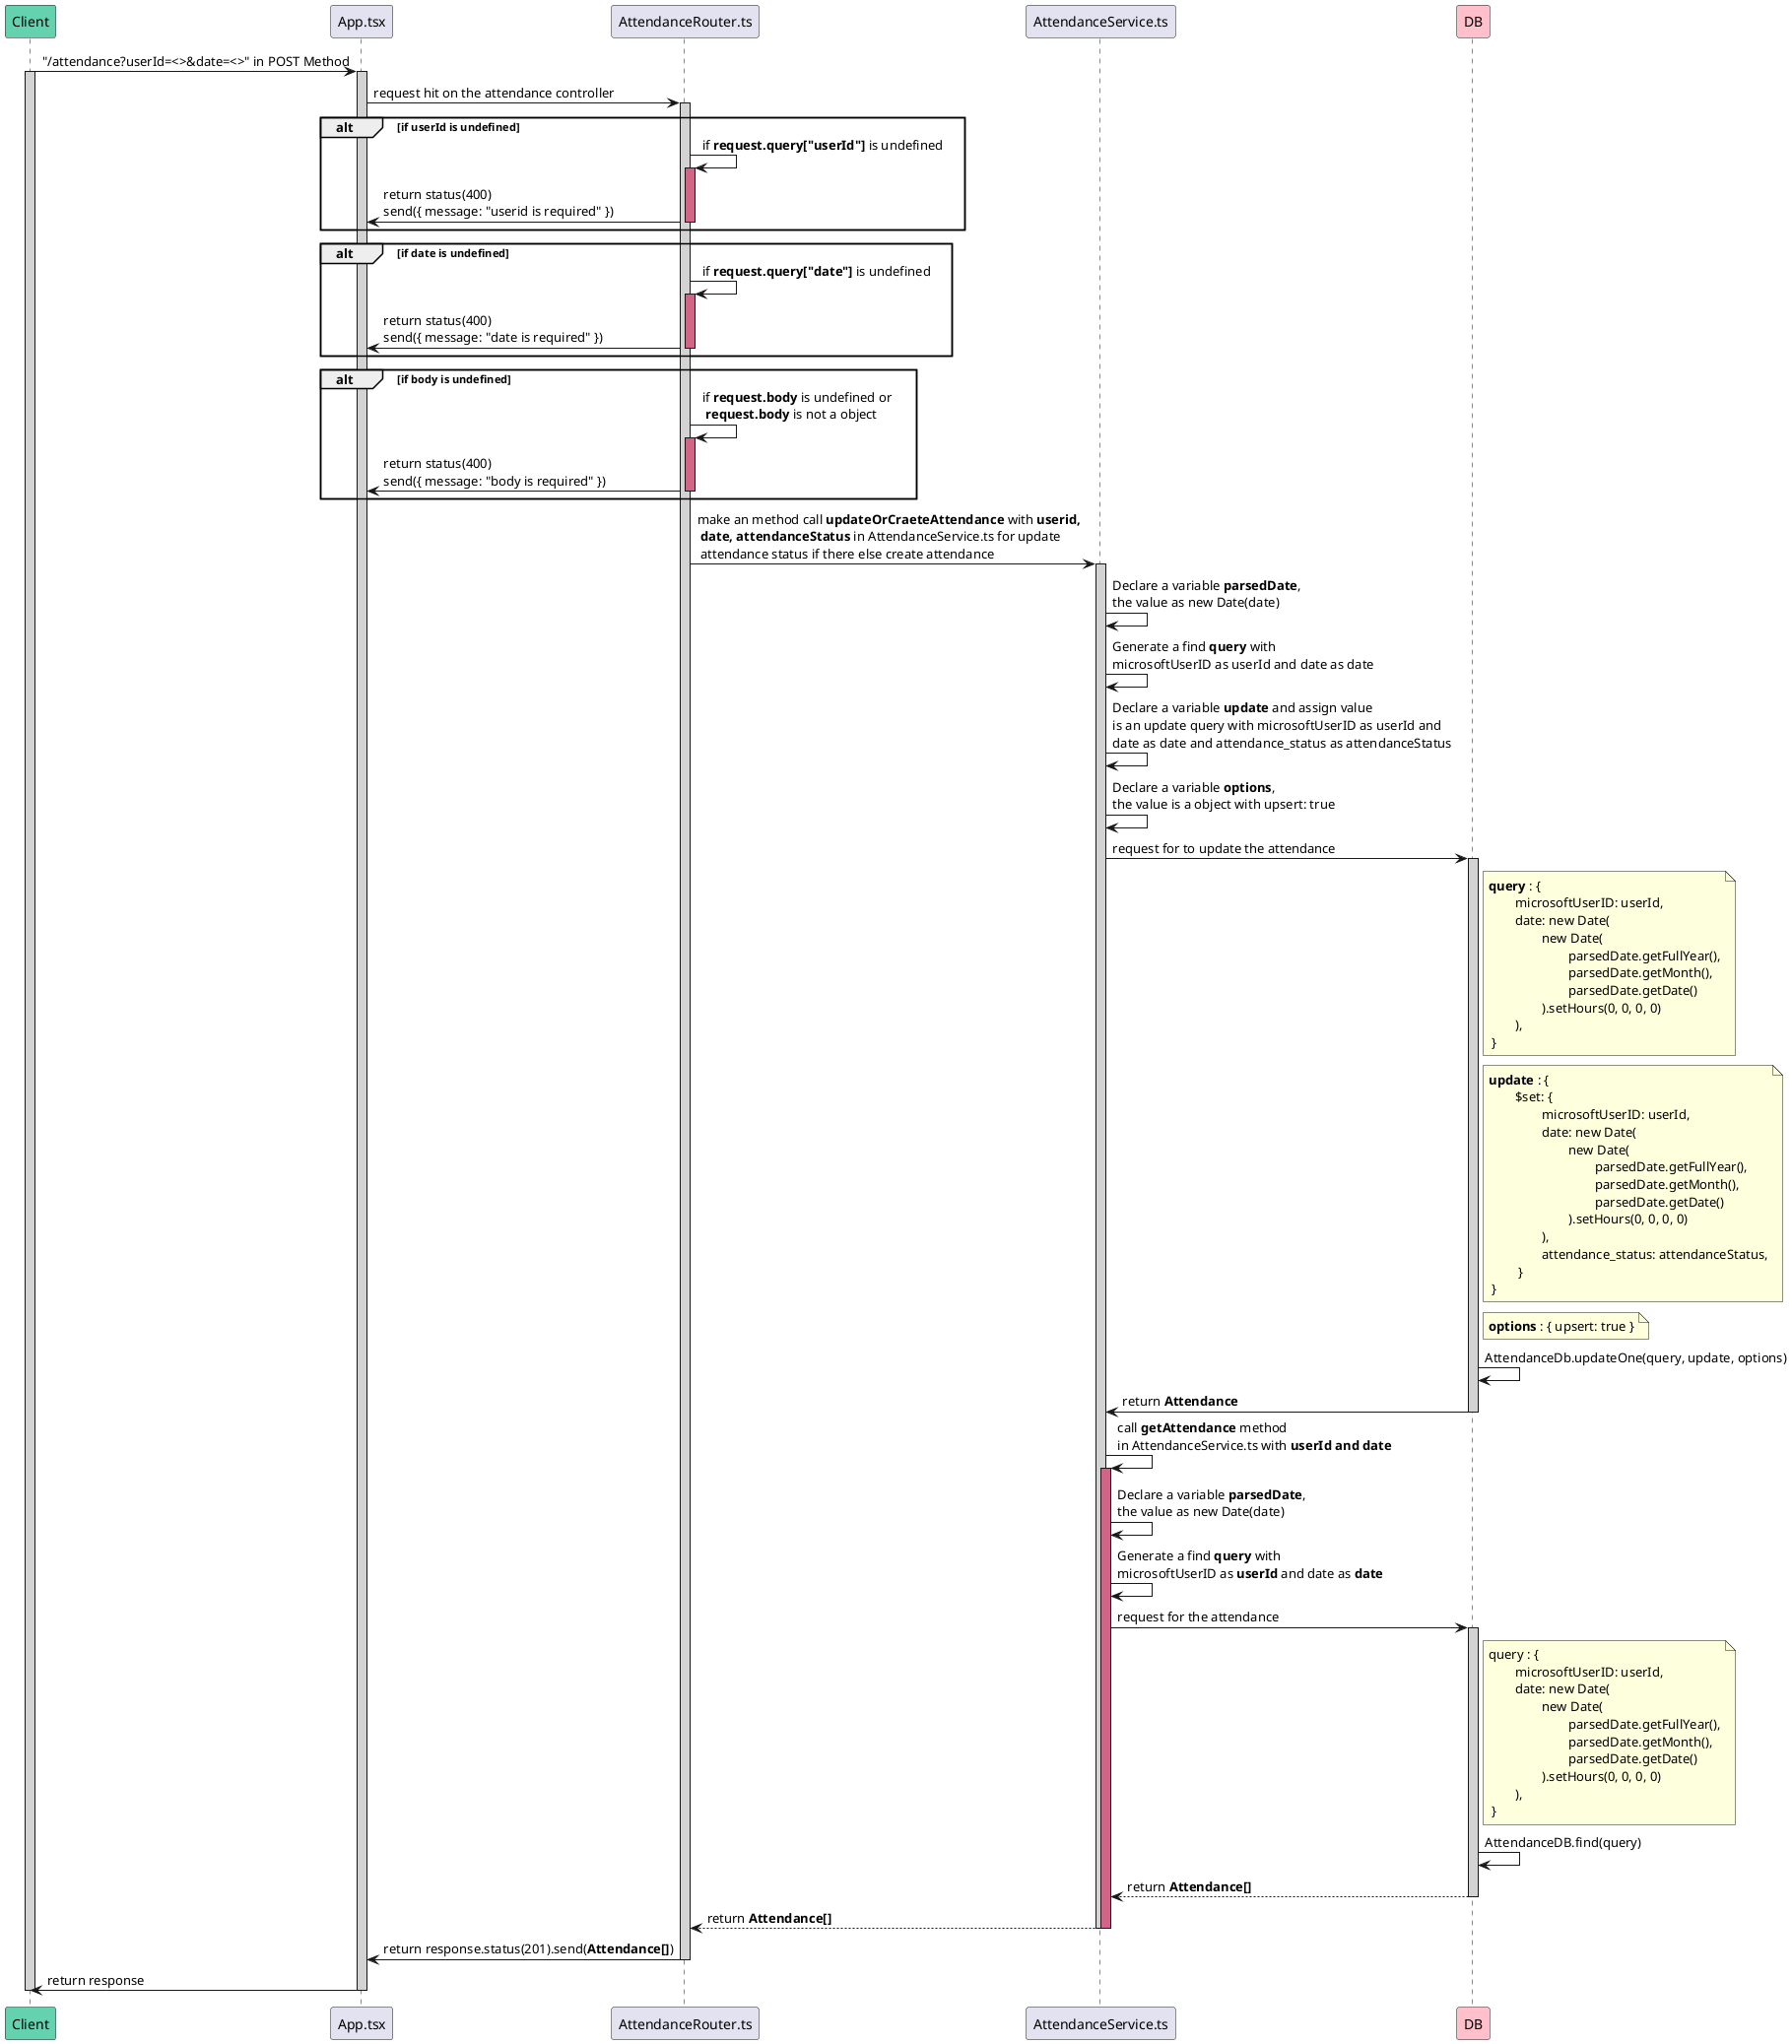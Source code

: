 @startuml Update or Create attendance

participant Client #64D1AF
participant App.tsx
participant AttendanceRouter.ts
participant AttendanceService.ts
participant DB #FFC0CB

Client -> App.tsx : "/attendance?userId=<>&date=<>" in POST Method
activate Client #D3D3D3
activate App.tsx #D3D3D3

App.tsx -> AttendanceRouter.ts : request hit on the attendance controller
activate AttendanceRouter.ts #D3D3D3

alt if userId is undefined 
    AttendanceRouter.ts -> AttendanceRouter.ts : if **request.query["userId"]** is undefined
    activate AttendanceRouter.ts #D16587
    AttendanceRouter.ts -> App.tsx : return status(400)\nsend({ message: "userid is required" })
    deactivate AttendanceRouter.ts
end

alt if date is undefined 
    AttendanceRouter.ts -> AttendanceRouter.ts : if **request.query["date"]** is undefined
    activate AttendanceRouter.ts #D16587
    AttendanceRouter.ts -> App.tsx : return status(400)\nsend({ message: "date is required" })
    deactivate AttendanceRouter.ts
end

alt if body is undefined 
    AttendanceRouter.ts -> AttendanceRouter.ts : if **request.body** is undefined or \n **request.body** is not a object
    activate AttendanceRouter.ts #D16587
    AttendanceRouter.ts -> App.tsx : return status(400)\nsend({ message: "body is required" })
    deactivate AttendanceRouter.ts
end

AttendanceRouter.ts -> AttendanceService.ts : make an method call **updateOrCraeteAttendance** with **userid,** \n **date, attendanceStatus** in AttendanceService.ts for update \n attendance status if there else create attendance
activate AttendanceService.ts #D3D3D3

AttendanceService.ts -> AttendanceService.ts : Declare a variable **parsedDate**, \nthe value as new Date(date) 

AttendanceService.ts -> AttendanceService.ts : Generate a find **query** with \nmicrosoftUserID as userId and date as date
AttendanceService.ts -> AttendanceService.ts : Declare a variable **update** and assign value \nis an update query with microsoftUserID as userId and \ndate as date and attendance_status as attendanceStatus
AttendanceService.ts -> AttendanceService.ts : Declare a variable **options**, \nthe value is a object with upsert: true

AttendanceService.ts -> DB : request for to update the attendance
activate DB #D3D3D3
    note right of DB : **query** : { \n\tmicrosoftUserID: userId, \n\tdate: new Date(\n\t\tnew Date(\n\t\t\tparsedDate.getFullYear(),\n\t\t\tparsedDate.getMonth(), \n\t\t\tparsedDate.getDate()\n\t\t).setHours(0, 0, 0, 0) \n\t),\n }
    note right of DB : **update** : { \n\t$set: {\n\t\tmicrosoftUserID: userId, \n\t\tdate: new Date(\n\t\t\tnew Date(\n\t\t\t\tparsedDate.getFullYear(),\n\t\t\t\tparsedDate.getMonth(), \n\t\t\t\tparsedDate.getDate()\n\t\t\t).setHours(0, 0, 0, 0) \n\t\t),\n\t\tattendance_status: attendanceStatus,\n\t } \n }
    note right of DB : **options** : { upsert: true }

    DB -> DB : AttendanceDb.updateOne(query, update, options)

    DB -> AttendanceService.ts : return **Attendance**
deactivate DB

AttendanceService.ts -> AttendanceService.ts : call **getAttendance** method \nin AttendanceService.ts with **userId and date**
    activate AttendanceService.ts #D16587
        AttendanceService.ts -> AttendanceService.ts : Declare a variable **parsedDate**, \nthe value as new Date(date) 
        AttendanceService.ts -> AttendanceService.ts : Generate a find **query** with \nmicrosoftUserID as **userId** and date as **date**
        AttendanceService.ts -> DB : request for the attendance
        activate DB #D3D3D3
            note right of DB : query : { \n\tmicrosoftUserID: userId, \n\tdate: new Date(\n\t\tnew Date(\n\t\t\tparsedDate.getFullYear(),\n\t\t\tparsedDate.getMonth(), \n\t\t\tparsedDate.getDate()\n\t\t).setHours(0, 0, 0, 0) \n\t),\n }
            DB -> DB : AttendanceDB.find(query)
            AttendanceService.ts <-- DB : return **Attendance[]**
        deactivate DB
        AttendanceRouter.ts <-- AttendanceService.ts : return **Attendance[]**
    deactivate AttendanceService.ts
deactivate AttendanceService.ts
AttendanceRouter.ts -> App.tsx : return response.status(201).send(**Attendance[]**)

deactivate AttendanceRouter.ts
App.tsx  -> Client: return response

deactivate App.tsx
deactivate Client
@enduml